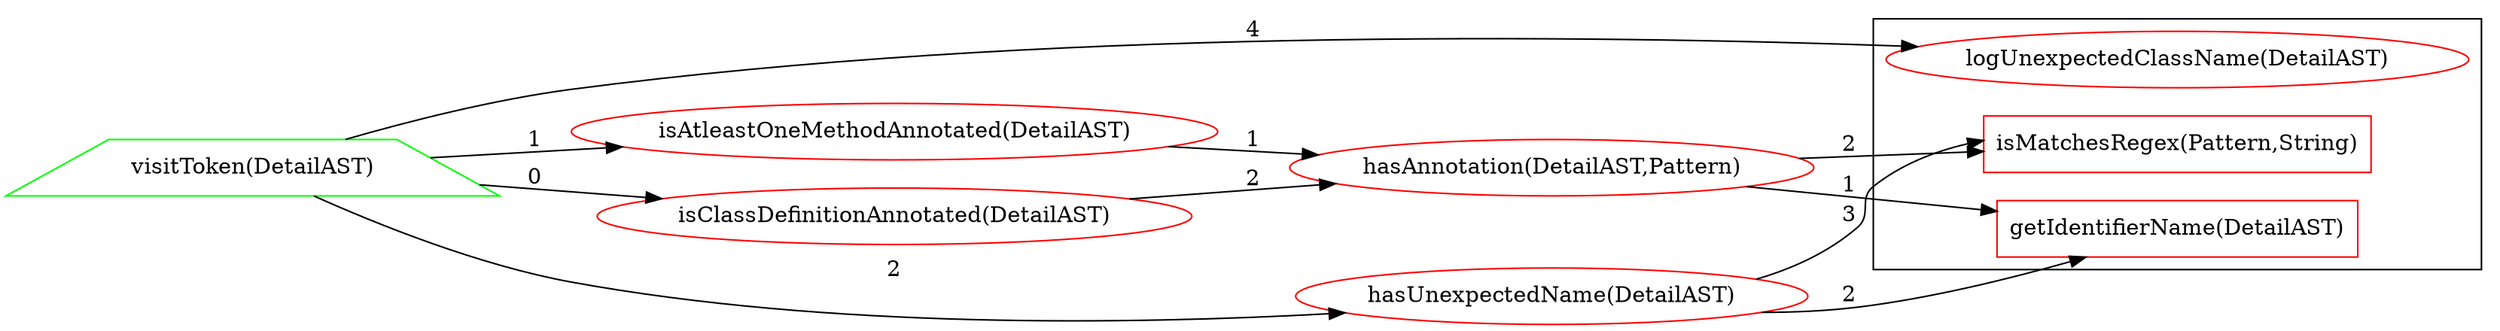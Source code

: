 digraph dependencies {
rankdir = "LR";
subgraph clustersimple {
"isMatchesRegex(Pattern,String)" [ color="#ff0000ff" shape="polygon" ];
"logUnexpectedClassName(DetailAST)" [ color="#ff0000ff" ];
"getIdentifierName(DetailAST)" [ color="#ff0000ff" shape="polygon" ];
}
"visitToken(DetailAST)" [ color="#00ff00ff" shape="trapezium" ];
"isClassDefinitionAnnotated(DetailAST)" [ color="#ff0000ff" ];
"isAtleastOneMethodAnnotated(DetailAST)" [ color="#ff0000ff" ];
"hasUnexpectedName(DetailAST)" [ color="#ff0000ff" ];
"hasAnnotation(DetailAST,Pattern)" [ color="#ff0000ff" ];
"visitToken(DetailAST)" -> "isClassDefinitionAnnotated(DetailAST)" [ label="0" ];
"visitToken(DetailAST)" -> "isAtleastOneMethodAnnotated(DetailAST)" [ label="1" ];
"visitToken(DetailAST)" -> "hasUnexpectedName(DetailAST)" [ label="2" ];
"visitToken(DetailAST)" -> "logUnexpectedClassName(DetailAST)" [ label="4" ];
"isClassDefinitionAnnotated(DetailAST)" -> "hasAnnotation(DetailAST,Pattern)" [ label="2" ];
"isAtleastOneMethodAnnotated(DetailAST)" -> "hasAnnotation(DetailAST,Pattern)" [ label="1" ];
"hasUnexpectedName(DetailAST)" -> "isMatchesRegex(Pattern,String)" [ label="3" ];
"hasUnexpectedName(DetailAST)" -> "getIdentifierName(DetailAST)" [ label="2" ];
"hasAnnotation(DetailAST,Pattern)" -> "isMatchesRegex(Pattern,String)" [ label="2" ];
"hasAnnotation(DetailAST,Pattern)" -> "getIdentifierName(DetailAST)" [ label="1" ];
/*
Legend
Node border color:
    a) GREEN - public
    b) YELLOW - protected
    c) BLACK - private
    d) BLUE - default
Node shape:
    if static - rectangle
    otherwise if override - trapezium
    otherwise if overloaded - triangle
    otherwise ellipse

*/
}